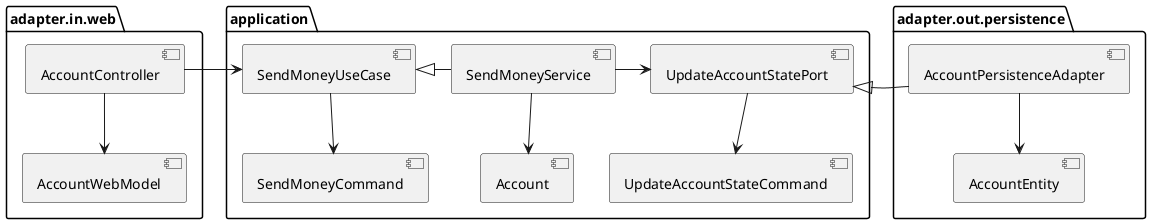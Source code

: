 @startuml

package "adapter.in.web" {
  [AccountController]
  [AccountWebModel]
}

[AccountController] -d-> [AccountWebModel]

package "application" {
  [SendMoneyUseCase]
  [SendMoneyCommand]
  [SendMoneyService]
  [Account]
  [UpdateAccountStatePort]
  [UpdateAccountStateCommand]
}

[AccountController] -> [SendMoneyUseCase]
[SendMoneyUseCase] <|- [SendMoneyService]
[SendMoneyUseCase] -d-> [SendMoneyCommand]
[SendMoneyService] -d-> [Account]
[SendMoneyService] -> [UpdateAccountStatePort]
[UpdateAccountStatePort] -d-> [UpdateAccountStateCommand]

package "adapter.out.persistence" {
  [AccountPersistenceAdapter]
  [AccountEntity]
}

[AccountPersistenceAdapter] -d-> [AccountEntity]

[UpdateAccountStatePort] <|- [AccountPersistenceAdapter]

@enduml